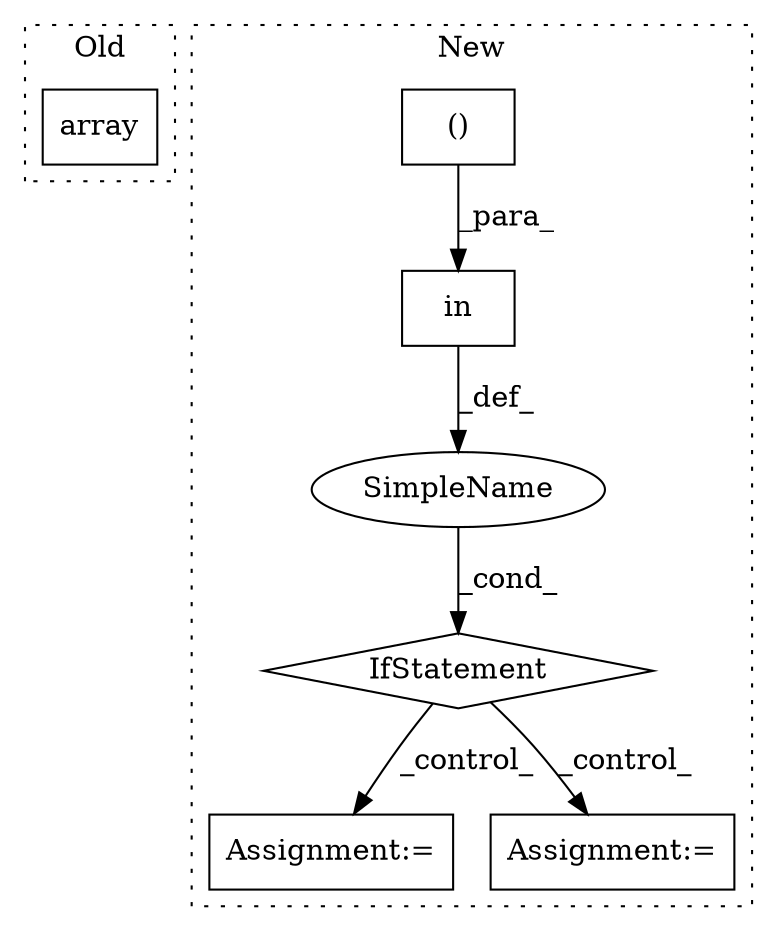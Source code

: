 digraph G {
subgraph cluster0 {
1 [label="array" a="32" s="29001,29142" l="19,-5" shape="box"];
label = "Old";
style="dotted";
}
subgraph cluster1 {
2 [label="in" a="105" s="28483" l="54" shape="box"];
3 [label="IfStatement" a="25" s="28473,28537" l="10,3" shape="diamond"];
4 [label="Assignment:=" a="7" s="28562" l="1" shape="box"];
5 [label="SimpleName" a="42" s="" l="" shape="ellipse"];
6 [label="Assignment:=" a="7" s="28712" l="1" shape="box"];
7 [label="()" a="106" s="28505" l="32" shape="box"];
label = "New";
style="dotted";
}
2 -> 5 [label="_def_"];
3 -> 4 [label="_control_"];
3 -> 6 [label="_control_"];
5 -> 3 [label="_cond_"];
7 -> 2 [label="_para_"];
}